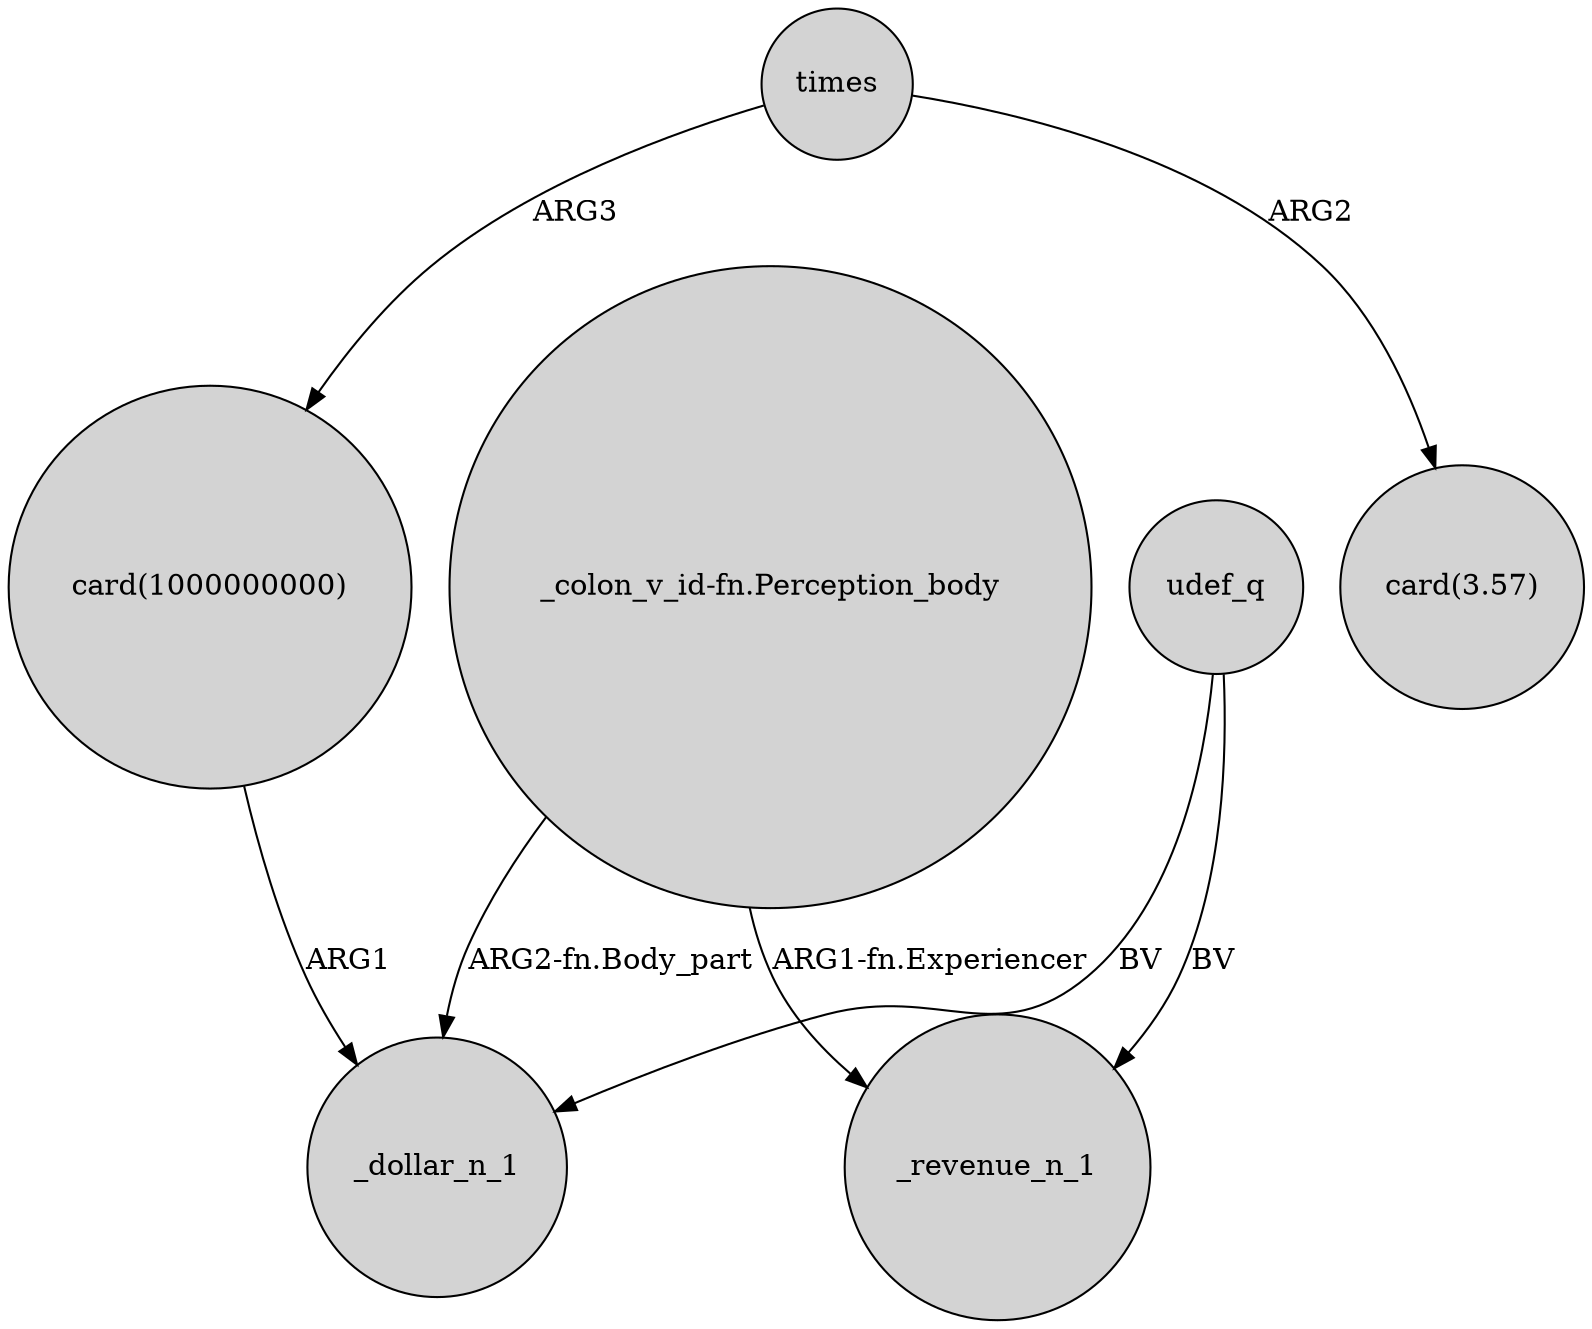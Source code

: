 digraph {
	node [shape=circle style=filled]
	"card(1000000000)" -> _dollar_n_1 [label=ARG1]
	times -> "card(1000000000)" [label=ARG3]
	times -> "card(3.57)" [label=ARG2]
	udef_q -> _dollar_n_1 [label=BV]
	udef_q -> _revenue_n_1 [label=BV]
	"_colon_v_id-fn.Perception_body" -> _revenue_n_1 [label="ARG1-fn.Experiencer"]
	"_colon_v_id-fn.Perception_body" -> _dollar_n_1 [label="ARG2-fn.Body_part"]
}
